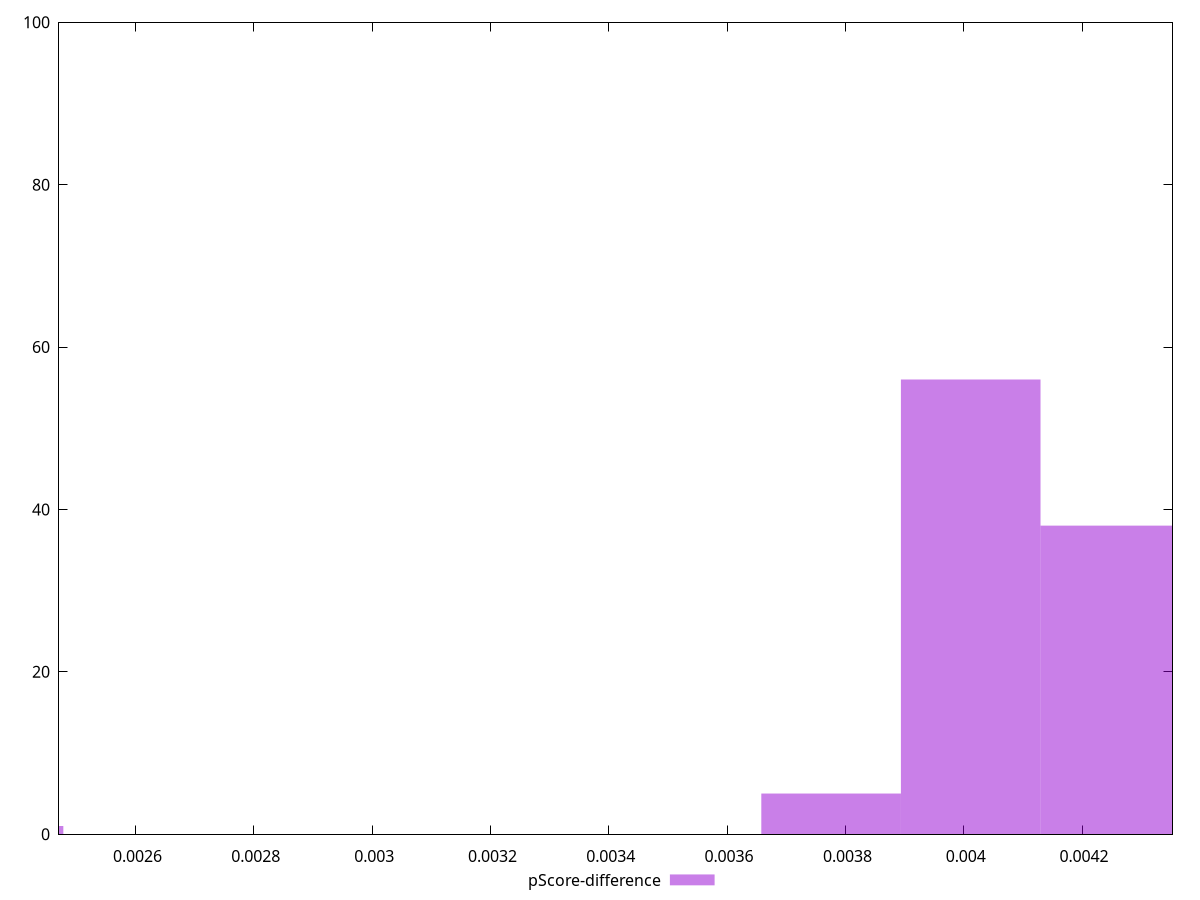 reset

$pScoreDifference <<EOF
0.0023598945942075247 1
0.0037758313507320397 5
0.004011820810152792 56
0.004247810269573544 38
EOF

set key outside below
set boxwidth 0.00023598945942075248
set xrange [0.0024705882352941133:0.0043529411764705594]
set yrange [0:100]
set trange [0:100]
set style fill transparent solid 0.5 noborder
set terminal svg size 640, 490 enhanced background rgb 'white'
set output "reports/report_00032_2021-02-25T10-28-15.087Z/uses-rel-preload/samples/card/pScore-difference/histogram.svg"

plot $pScoreDifference title "pScore-difference" with boxes

reset
